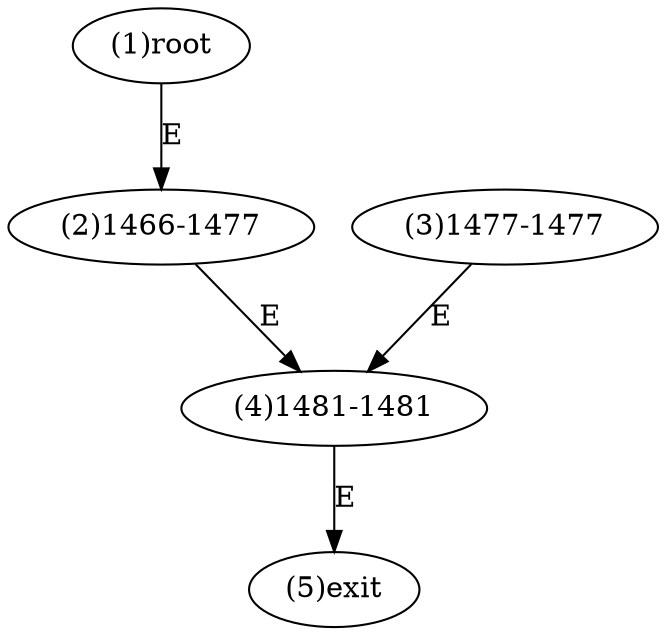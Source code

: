 digraph "" { 
1[ label="(1)root"];
2[ label="(2)1466-1477"];
3[ label="(3)1477-1477"];
4[ label="(4)1481-1481"];
5[ label="(5)exit"];
1->2[ label="E"];
2->4[ label="E"];
3->4[ label="E"];
4->5[ label="E"];
}